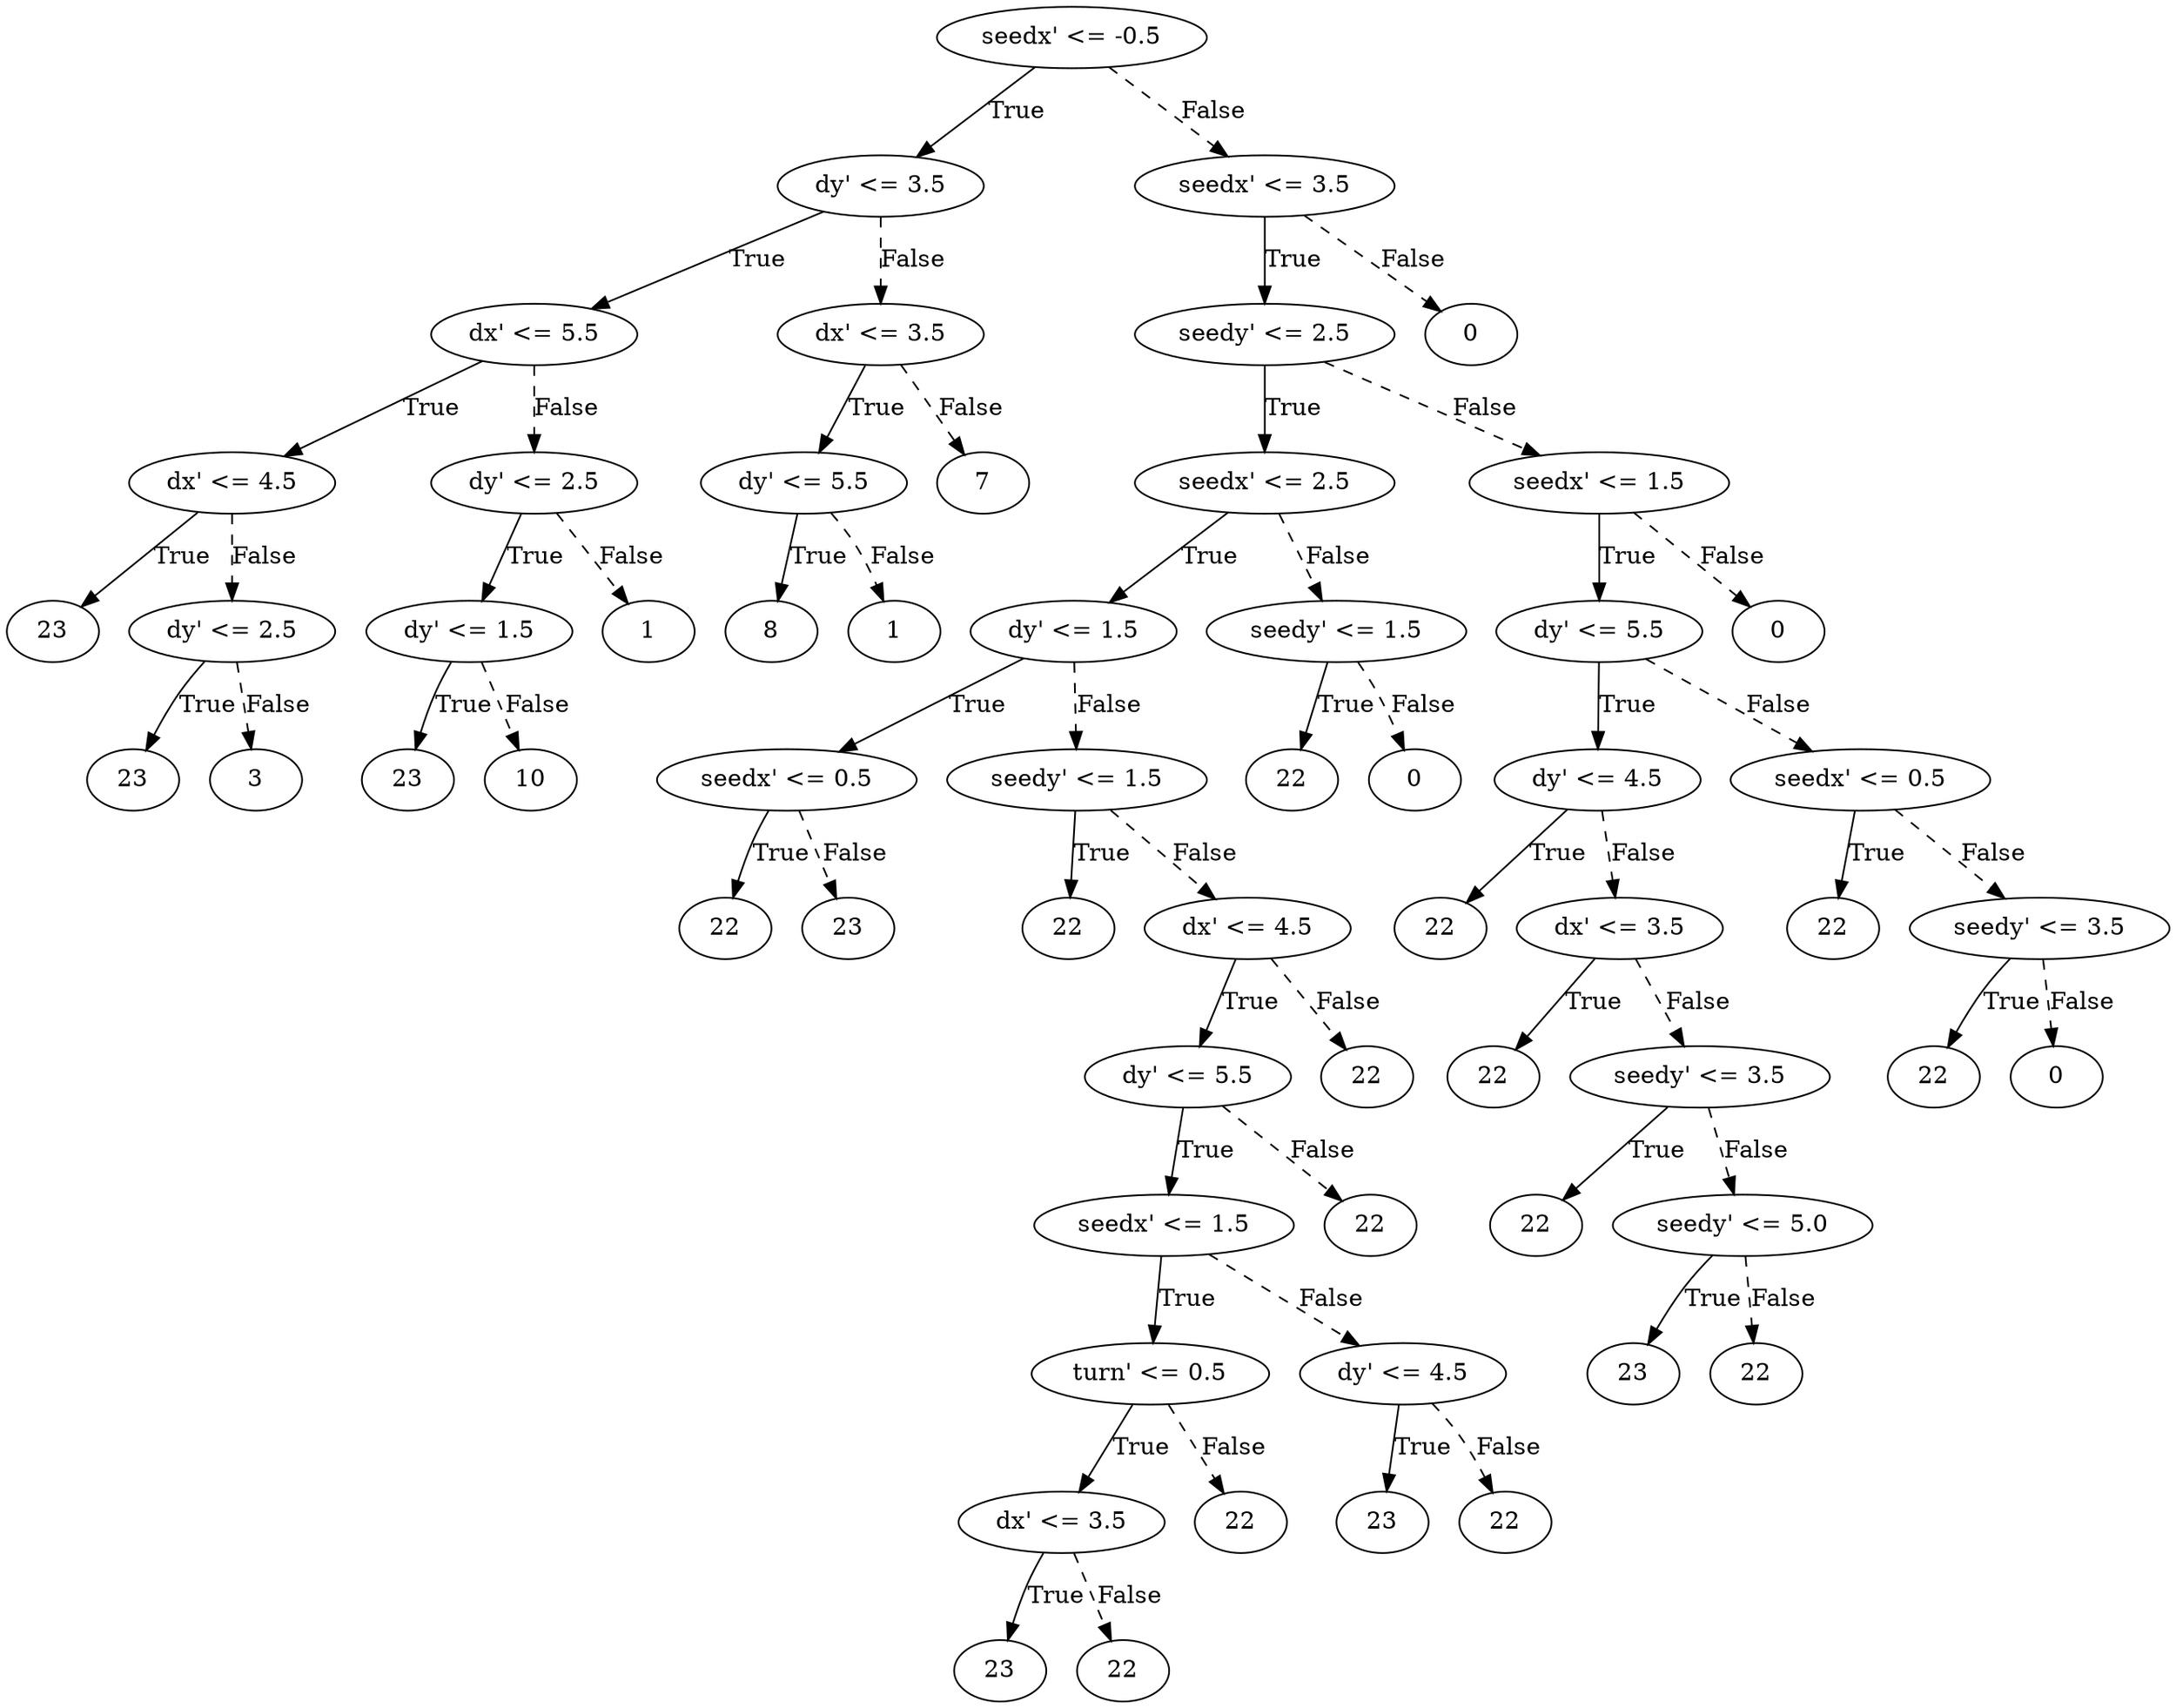 digraph {
0 [label="seedx' <= -0.5"];
1 [label="dy' <= 3.5"];
2 [label="dx' <= 5.5"];
3 [label="dx' <= 4.5"];
4 [label="23"];
3 -> 4 [label="True"];
5 [label="dy' <= 2.5"];
6 [label="23"];
5 -> 6 [label="True"];
7 [label="3"];
5 -> 7 [style="dashed", label="False"];
3 -> 5 [style="dashed", label="False"];
2 -> 3 [label="True"];
8 [label="dy' <= 2.5"];
9 [label="dy' <= 1.5"];
10 [label="23"];
9 -> 10 [label="True"];
11 [label="10"];
9 -> 11 [style="dashed", label="False"];
8 -> 9 [label="True"];
12 [label="1"];
8 -> 12 [style="dashed", label="False"];
2 -> 8 [style="dashed", label="False"];
1 -> 2 [label="True"];
13 [label="dx' <= 3.5"];
14 [label="dy' <= 5.5"];
15 [label="8"];
14 -> 15 [label="True"];
16 [label="1"];
14 -> 16 [style="dashed", label="False"];
13 -> 14 [label="True"];
17 [label="7"];
13 -> 17 [style="dashed", label="False"];
1 -> 13 [style="dashed", label="False"];
0 -> 1 [label="True"];
18 [label="seedx' <= 3.5"];
19 [label="seedy' <= 2.5"];
20 [label="seedx' <= 2.5"];
21 [label="dy' <= 1.5"];
22 [label="seedx' <= 0.5"];
23 [label="22"];
22 -> 23 [label="True"];
24 [label="23"];
22 -> 24 [style="dashed", label="False"];
21 -> 22 [label="True"];
25 [label="seedy' <= 1.5"];
26 [label="22"];
25 -> 26 [label="True"];
27 [label="dx' <= 4.5"];
28 [label="dy' <= 5.5"];
29 [label="seedx' <= 1.5"];
30 [label="turn' <= 0.5"];
31 [label="dx' <= 3.5"];
32 [label="23"];
31 -> 32 [label="True"];
33 [label="22"];
31 -> 33 [style="dashed", label="False"];
30 -> 31 [label="True"];
34 [label="22"];
30 -> 34 [style="dashed", label="False"];
29 -> 30 [label="True"];
35 [label="dy' <= 4.5"];
36 [label="23"];
35 -> 36 [label="True"];
37 [label="22"];
35 -> 37 [style="dashed", label="False"];
29 -> 35 [style="dashed", label="False"];
28 -> 29 [label="True"];
38 [label="22"];
28 -> 38 [style="dashed", label="False"];
27 -> 28 [label="True"];
39 [label="22"];
27 -> 39 [style="dashed", label="False"];
25 -> 27 [style="dashed", label="False"];
21 -> 25 [style="dashed", label="False"];
20 -> 21 [label="True"];
40 [label="seedy' <= 1.5"];
41 [label="22"];
40 -> 41 [label="True"];
42 [label="0"];
40 -> 42 [style="dashed", label="False"];
20 -> 40 [style="dashed", label="False"];
19 -> 20 [label="True"];
43 [label="seedx' <= 1.5"];
44 [label="dy' <= 5.5"];
45 [label="dy' <= 4.5"];
46 [label="22"];
45 -> 46 [label="True"];
47 [label="dx' <= 3.5"];
48 [label="22"];
47 -> 48 [label="True"];
49 [label="seedy' <= 3.5"];
50 [label="22"];
49 -> 50 [label="True"];
51 [label="seedy' <= 5.0"];
52 [label="23"];
51 -> 52 [label="True"];
53 [label="22"];
51 -> 53 [style="dashed", label="False"];
49 -> 51 [style="dashed", label="False"];
47 -> 49 [style="dashed", label="False"];
45 -> 47 [style="dashed", label="False"];
44 -> 45 [label="True"];
54 [label="seedx' <= 0.5"];
55 [label="22"];
54 -> 55 [label="True"];
56 [label="seedy' <= 3.5"];
57 [label="22"];
56 -> 57 [label="True"];
58 [label="0"];
56 -> 58 [style="dashed", label="False"];
54 -> 56 [style="dashed", label="False"];
44 -> 54 [style="dashed", label="False"];
43 -> 44 [label="True"];
59 [label="0"];
43 -> 59 [style="dashed", label="False"];
19 -> 43 [style="dashed", label="False"];
18 -> 19 [label="True"];
60 [label="0"];
18 -> 60 [style="dashed", label="False"];
0 -> 18 [style="dashed", label="False"];

}